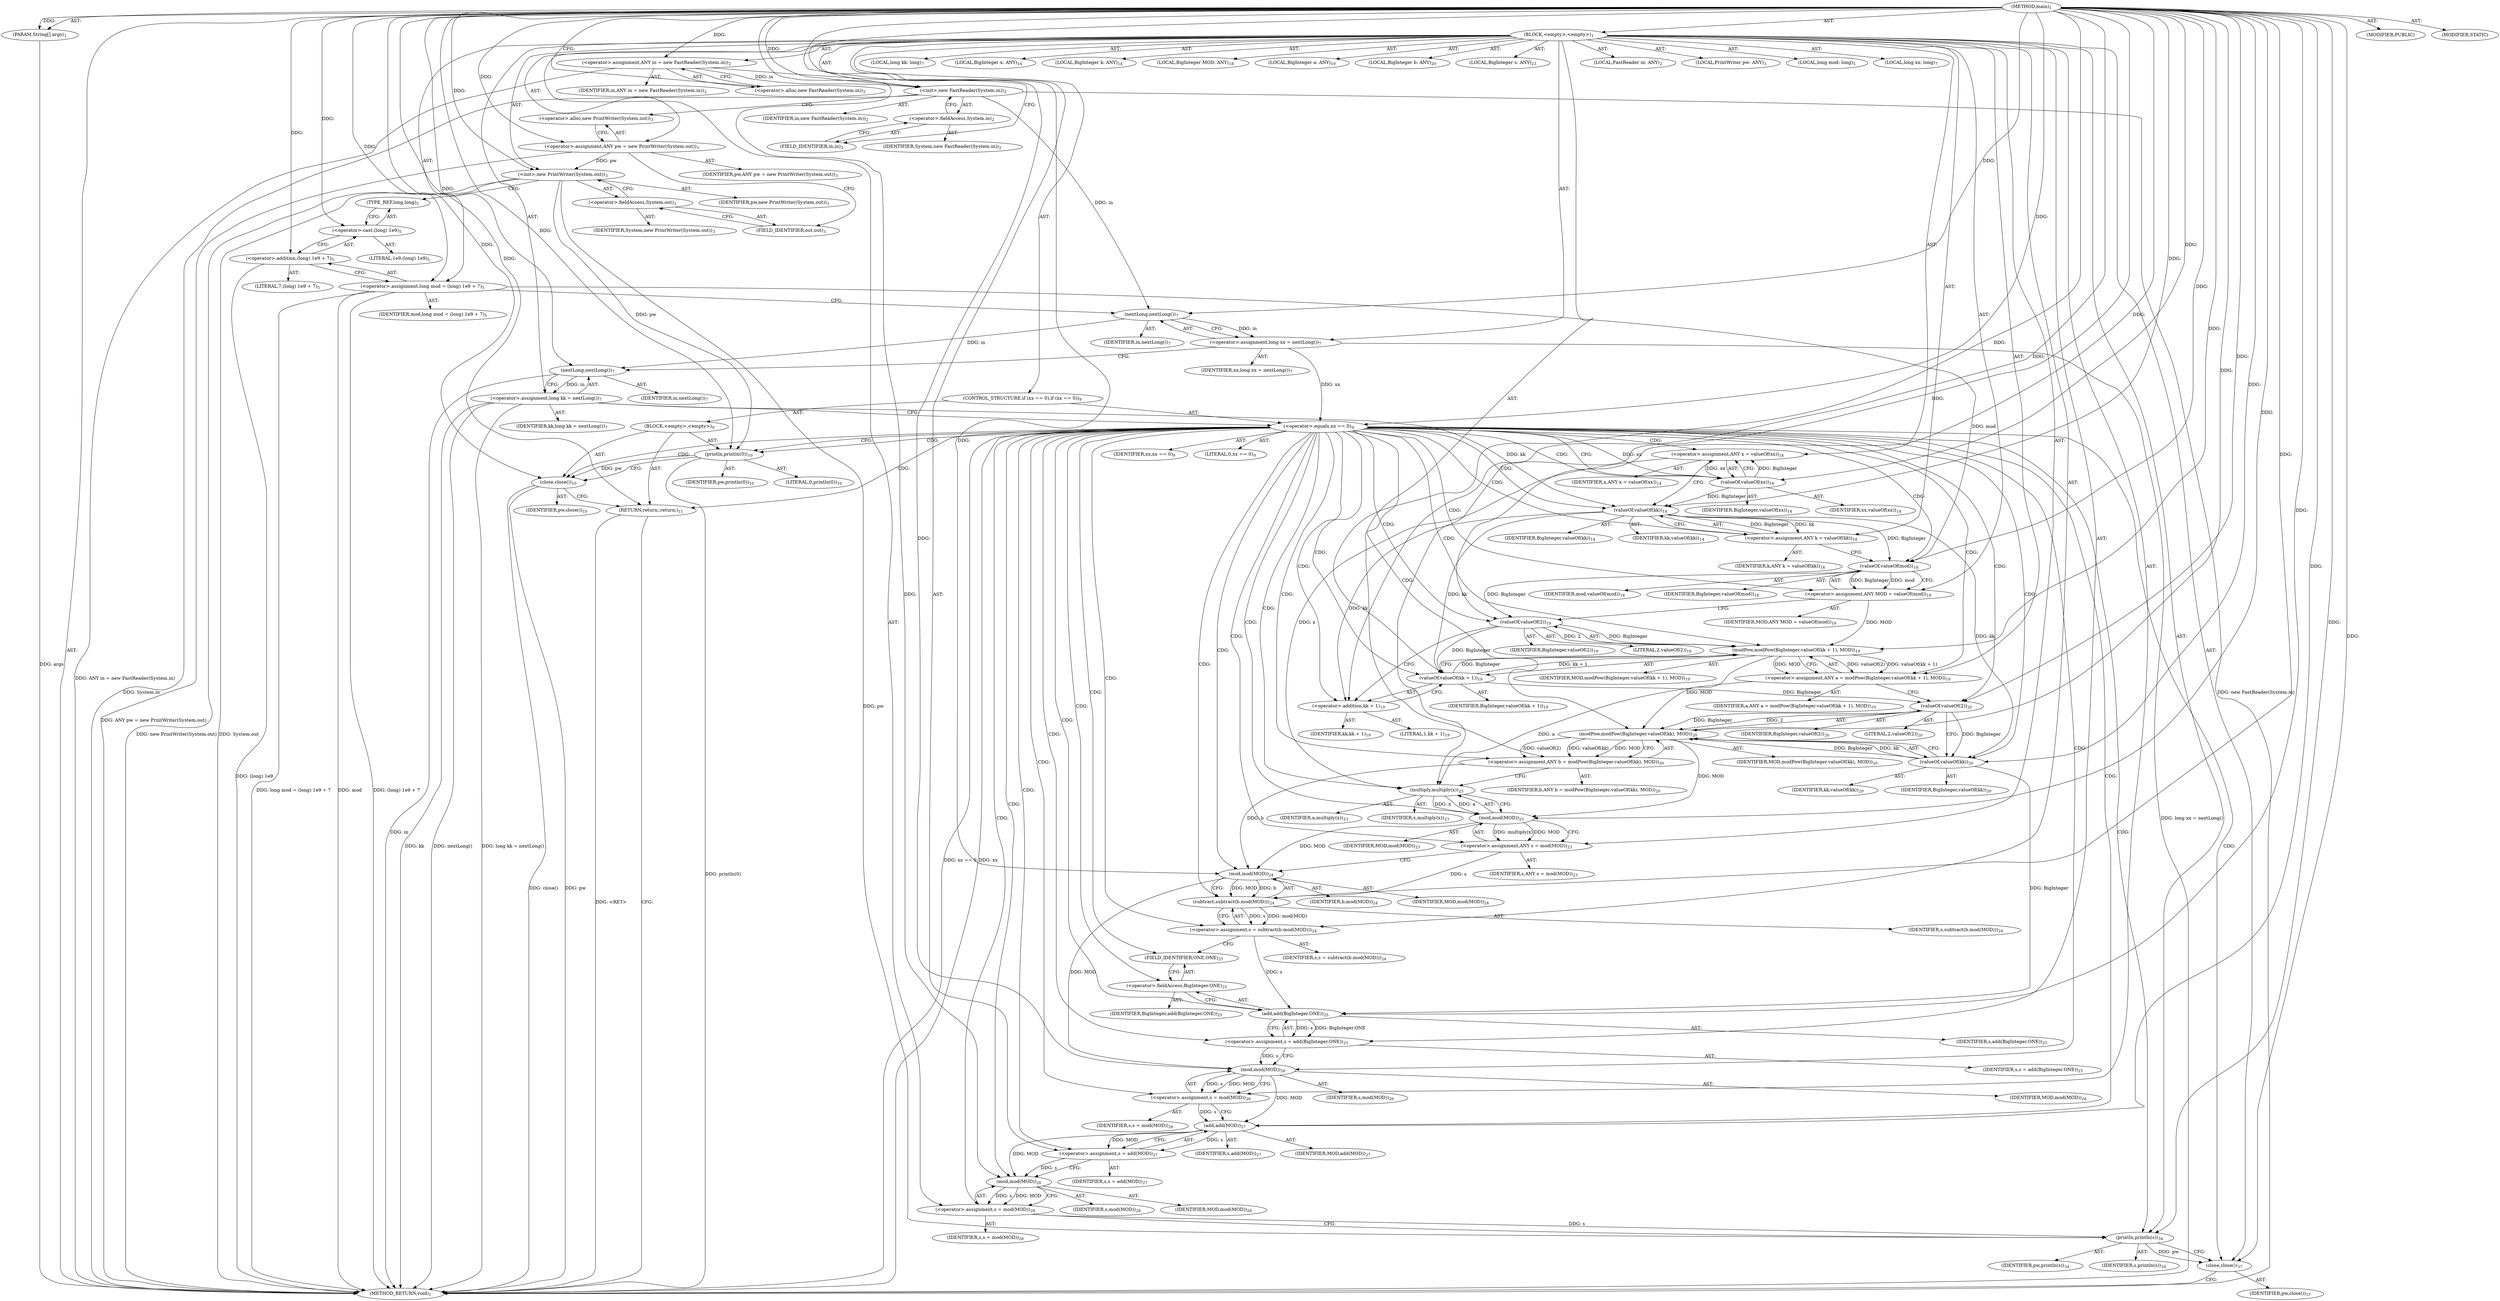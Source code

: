 digraph "main" {  
"21" [label = <(METHOD,main)<SUB>1</SUB>> ]
"22" [label = <(PARAM,String[] args)<SUB>1</SUB>> ]
"23" [label = <(BLOCK,&lt;empty&gt;,&lt;empty&gt;)<SUB>1</SUB>> ]
"4" [label = <(LOCAL,FastReader in: ANY)<SUB>2</SUB>> ]
"24" [label = <(&lt;operator&gt;.assignment,ANY in = new FastReader(System.in))<SUB>2</SUB>> ]
"25" [label = <(IDENTIFIER,in,ANY in = new FastReader(System.in))<SUB>2</SUB>> ]
"26" [label = <(&lt;operator&gt;.alloc,new FastReader(System.in))<SUB>2</SUB>> ]
"27" [label = <(&lt;init&gt;,new FastReader(System.in))<SUB>2</SUB>> ]
"3" [label = <(IDENTIFIER,in,new FastReader(System.in))<SUB>2</SUB>> ]
"28" [label = <(&lt;operator&gt;.fieldAccess,System.in)<SUB>2</SUB>> ]
"29" [label = <(IDENTIFIER,System,new FastReader(System.in))<SUB>2</SUB>> ]
"30" [label = <(FIELD_IDENTIFIER,in,in)<SUB>2</SUB>> ]
"6" [label = <(LOCAL,PrintWriter pw: ANY)<SUB>3</SUB>> ]
"31" [label = <(&lt;operator&gt;.assignment,ANY pw = new PrintWriter(System.out))<SUB>3</SUB>> ]
"32" [label = <(IDENTIFIER,pw,ANY pw = new PrintWriter(System.out))<SUB>3</SUB>> ]
"33" [label = <(&lt;operator&gt;.alloc,new PrintWriter(System.out))<SUB>3</SUB>> ]
"34" [label = <(&lt;init&gt;,new PrintWriter(System.out))<SUB>3</SUB>> ]
"5" [label = <(IDENTIFIER,pw,new PrintWriter(System.out))<SUB>3</SUB>> ]
"35" [label = <(&lt;operator&gt;.fieldAccess,System.out)<SUB>3</SUB>> ]
"36" [label = <(IDENTIFIER,System,new PrintWriter(System.out))<SUB>3</SUB>> ]
"37" [label = <(FIELD_IDENTIFIER,out,out)<SUB>3</SUB>> ]
"38" [label = <(LOCAL,long mod: long)<SUB>5</SUB>> ]
"39" [label = <(&lt;operator&gt;.assignment,long mod = (long) 1e9 + 7)<SUB>5</SUB>> ]
"40" [label = <(IDENTIFIER,mod,long mod = (long) 1e9 + 7)<SUB>5</SUB>> ]
"41" [label = <(&lt;operator&gt;.addition,(long) 1e9 + 7)<SUB>5</SUB>> ]
"42" [label = <(&lt;operator&gt;.cast,(long) 1e9)<SUB>5</SUB>> ]
"43" [label = <(TYPE_REF,long,long)<SUB>5</SUB>> ]
"44" [label = <(LITERAL,1e9,(long) 1e9)<SUB>5</SUB>> ]
"45" [label = <(LITERAL,7,(long) 1e9 + 7)<SUB>5</SUB>> ]
"46" [label = <(LOCAL,long xx: long)<SUB>7</SUB>> ]
"47" [label = <(LOCAL,long kk: long)<SUB>7</SUB>> ]
"48" [label = <(&lt;operator&gt;.assignment,long xx = nextLong())<SUB>7</SUB>> ]
"49" [label = <(IDENTIFIER,xx,long xx = nextLong())<SUB>7</SUB>> ]
"50" [label = <(nextLong,nextLong())<SUB>7</SUB>> ]
"51" [label = <(IDENTIFIER,in,nextLong())<SUB>7</SUB>> ]
"52" [label = <(&lt;operator&gt;.assignment,long kk = nextLong())<SUB>7</SUB>> ]
"53" [label = <(IDENTIFIER,kk,long kk = nextLong())<SUB>7</SUB>> ]
"54" [label = <(nextLong,nextLong())<SUB>7</SUB>> ]
"55" [label = <(IDENTIFIER,in,nextLong())<SUB>7</SUB>> ]
"56" [label = <(CONTROL_STRUCTURE,if (xx == 0),if (xx == 0))<SUB>9</SUB>> ]
"57" [label = <(&lt;operator&gt;.equals,xx == 0)<SUB>9</SUB>> ]
"58" [label = <(IDENTIFIER,xx,xx == 0)<SUB>9</SUB>> ]
"59" [label = <(LITERAL,0,xx == 0)<SUB>9</SUB>> ]
"60" [label = <(BLOCK,&lt;empty&gt;,&lt;empty&gt;)<SUB>9</SUB>> ]
"61" [label = <(println,println(0))<SUB>10</SUB>> ]
"62" [label = <(IDENTIFIER,pw,println(0))<SUB>10</SUB>> ]
"63" [label = <(LITERAL,0,println(0))<SUB>10</SUB>> ]
"64" [label = <(close,close())<SUB>10</SUB>> ]
"65" [label = <(IDENTIFIER,pw,close())<SUB>10</SUB>> ]
"66" [label = <(RETURN,return;,return;)<SUB>11</SUB>> ]
"67" [label = <(LOCAL,BigInteger x: ANY)<SUB>14</SUB>> ]
"68" [label = <(LOCAL,BigInteger k: ANY)<SUB>14</SUB>> ]
"69" [label = <(&lt;operator&gt;.assignment,ANY x = valueOf(xx))<SUB>14</SUB>> ]
"70" [label = <(IDENTIFIER,x,ANY x = valueOf(xx))<SUB>14</SUB>> ]
"71" [label = <(valueOf,valueOf(xx))<SUB>14</SUB>> ]
"72" [label = <(IDENTIFIER,BigInteger,valueOf(xx))<SUB>14</SUB>> ]
"73" [label = <(IDENTIFIER,xx,valueOf(xx))<SUB>14</SUB>> ]
"74" [label = <(&lt;operator&gt;.assignment,ANY k = valueOf(kk))<SUB>14</SUB>> ]
"75" [label = <(IDENTIFIER,k,ANY k = valueOf(kk))<SUB>14</SUB>> ]
"76" [label = <(valueOf,valueOf(kk))<SUB>14</SUB>> ]
"77" [label = <(IDENTIFIER,BigInteger,valueOf(kk))<SUB>14</SUB>> ]
"78" [label = <(IDENTIFIER,kk,valueOf(kk))<SUB>14</SUB>> ]
"79" [label = <(LOCAL,BigInteger MOD: ANY)<SUB>18</SUB>> ]
"80" [label = <(&lt;operator&gt;.assignment,ANY MOD = valueOf(mod))<SUB>18</SUB>> ]
"81" [label = <(IDENTIFIER,MOD,ANY MOD = valueOf(mod))<SUB>18</SUB>> ]
"82" [label = <(valueOf,valueOf(mod))<SUB>18</SUB>> ]
"83" [label = <(IDENTIFIER,BigInteger,valueOf(mod))<SUB>18</SUB>> ]
"84" [label = <(IDENTIFIER,mod,valueOf(mod))<SUB>18</SUB>> ]
"85" [label = <(LOCAL,BigInteger a: ANY)<SUB>19</SUB>> ]
"86" [label = <(&lt;operator&gt;.assignment,ANY a = modPow(BigInteger.valueOf(kk + 1), MOD))<SUB>19</SUB>> ]
"87" [label = <(IDENTIFIER,a,ANY a = modPow(BigInteger.valueOf(kk + 1), MOD))<SUB>19</SUB>> ]
"88" [label = <(modPow,modPow(BigInteger.valueOf(kk + 1), MOD))<SUB>19</SUB>> ]
"89" [label = <(valueOf,valueOf(2))<SUB>19</SUB>> ]
"90" [label = <(IDENTIFIER,BigInteger,valueOf(2))<SUB>19</SUB>> ]
"91" [label = <(LITERAL,2,valueOf(2))<SUB>19</SUB>> ]
"92" [label = <(valueOf,valueOf(kk + 1))<SUB>19</SUB>> ]
"93" [label = <(IDENTIFIER,BigInteger,valueOf(kk + 1))<SUB>19</SUB>> ]
"94" [label = <(&lt;operator&gt;.addition,kk + 1)<SUB>19</SUB>> ]
"95" [label = <(IDENTIFIER,kk,kk + 1)<SUB>19</SUB>> ]
"96" [label = <(LITERAL,1,kk + 1)<SUB>19</SUB>> ]
"97" [label = <(IDENTIFIER,MOD,modPow(BigInteger.valueOf(kk + 1), MOD))<SUB>19</SUB>> ]
"98" [label = <(LOCAL,BigInteger b: ANY)<SUB>20</SUB>> ]
"99" [label = <(&lt;operator&gt;.assignment,ANY b = modPow(BigInteger.valueOf(kk), MOD))<SUB>20</SUB>> ]
"100" [label = <(IDENTIFIER,b,ANY b = modPow(BigInteger.valueOf(kk), MOD))<SUB>20</SUB>> ]
"101" [label = <(modPow,modPow(BigInteger.valueOf(kk), MOD))<SUB>20</SUB>> ]
"102" [label = <(valueOf,valueOf(2))<SUB>20</SUB>> ]
"103" [label = <(IDENTIFIER,BigInteger,valueOf(2))<SUB>20</SUB>> ]
"104" [label = <(LITERAL,2,valueOf(2))<SUB>20</SUB>> ]
"105" [label = <(valueOf,valueOf(kk))<SUB>20</SUB>> ]
"106" [label = <(IDENTIFIER,BigInteger,valueOf(kk))<SUB>20</SUB>> ]
"107" [label = <(IDENTIFIER,kk,valueOf(kk))<SUB>20</SUB>> ]
"108" [label = <(IDENTIFIER,MOD,modPow(BigInteger.valueOf(kk), MOD))<SUB>20</SUB>> ]
"109" [label = <(LOCAL,BigInteger s: ANY)<SUB>23</SUB>> ]
"110" [label = <(&lt;operator&gt;.assignment,ANY s = mod(MOD))<SUB>23</SUB>> ]
"111" [label = <(IDENTIFIER,s,ANY s = mod(MOD))<SUB>23</SUB>> ]
"112" [label = <(mod,mod(MOD))<SUB>23</SUB>> ]
"113" [label = <(multiply,multiply(x))<SUB>23</SUB>> ]
"114" [label = <(IDENTIFIER,a,multiply(x))<SUB>23</SUB>> ]
"115" [label = <(IDENTIFIER,x,multiply(x))<SUB>23</SUB>> ]
"116" [label = <(IDENTIFIER,MOD,mod(MOD))<SUB>23</SUB>> ]
"117" [label = <(&lt;operator&gt;.assignment,s = subtract(b.mod(MOD)))<SUB>24</SUB>> ]
"118" [label = <(IDENTIFIER,s,s = subtract(b.mod(MOD)))<SUB>24</SUB>> ]
"119" [label = <(subtract,subtract(b.mod(MOD)))<SUB>24</SUB>> ]
"120" [label = <(IDENTIFIER,s,subtract(b.mod(MOD)))<SUB>24</SUB>> ]
"121" [label = <(mod,mod(MOD))<SUB>24</SUB>> ]
"122" [label = <(IDENTIFIER,b,mod(MOD))<SUB>24</SUB>> ]
"123" [label = <(IDENTIFIER,MOD,mod(MOD))<SUB>24</SUB>> ]
"124" [label = <(&lt;operator&gt;.assignment,s = add(BigInteger.ONE))<SUB>25</SUB>> ]
"125" [label = <(IDENTIFIER,s,s = add(BigInteger.ONE))<SUB>25</SUB>> ]
"126" [label = <(add,add(BigInteger.ONE))<SUB>25</SUB>> ]
"127" [label = <(IDENTIFIER,s,add(BigInteger.ONE))<SUB>25</SUB>> ]
"128" [label = <(&lt;operator&gt;.fieldAccess,BigInteger.ONE)<SUB>25</SUB>> ]
"129" [label = <(IDENTIFIER,BigInteger,add(BigInteger.ONE))<SUB>25</SUB>> ]
"130" [label = <(FIELD_IDENTIFIER,ONE,ONE)<SUB>25</SUB>> ]
"131" [label = <(&lt;operator&gt;.assignment,s = mod(MOD))<SUB>26</SUB>> ]
"132" [label = <(IDENTIFIER,s,s = mod(MOD))<SUB>26</SUB>> ]
"133" [label = <(mod,mod(MOD))<SUB>26</SUB>> ]
"134" [label = <(IDENTIFIER,s,mod(MOD))<SUB>26</SUB>> ]
"135" [label = <(IDENTIFIER,MOD,mod(MOD))<SUB>26</SUB>> ]
"136" [label = <(&lt;operator&gt;.assignment,s = add(MOD))<SUB>27</SUB>> ]
"137" [label = <(IDENTIFIER,s,s = add(MOD))<SUB>27</SUB>> ]
"138" [label = <(add,add(MOD))<SUB>27</SUB>> ]
"139" [label = <(IDENTIFIER,s,add(MOD))<SUB>27</SUB>> ]
"140" [label = <(IDENTIFIER,MOD,add(MOD))<SUB>27</SUB>> ]
"141" [label = <(&lt;operator&gt;.assignment,s = mod(MOD))<SUB>28</SUB>> ]
"142" [label = <(IDENTIFIER,s,s = mod(MOD))<SUB>28</SUB>> ]
"143" [label = <(mod,mod(MOD))<SUB>28</SUB>> ]
"144" [label = <(IDENTIFIER,s,mod(MOD))<SUB>28</SUB>> ]
"145" [label = <(IDENTIFIER,MOD,mod(MOD))<SUB>28</SUB>> ]
"146" [label = <(println,println(s))<SUB>34</SUB>> ]
"147" [label = <(IDENTIFIER,pw,println(s))<SUB>34</SUB>> ]
"148" [label = <(IDENTIFIER,s,println(s))<SUB>34</SUB>> ]
"149" [label = <(close,close())<SUB>37</SUB>> ]
"150" [label = <(IDENTIFIER,pw,close())<SUB>37</SUB>> ]
"151" [label = <(MODIFIER,PUBLIC)> ]
"152" [label = <(MODIFIER,STATIC)> ]
"153" [label = <(METHOD_RETURN,void)<SUB>1</SUB>> ]
  "21" -> "22"  [ label = "AST: "] 
  "21" -> "23"  [ label = "AST: "] 
  "21" -> "151"  [ label = "AST: "] 
  "21" -> "152"  [ label = "AST: "] 
  "21" -> "153"  [ label = "AST: "] 
  "23" -> "4"  [ label = "AST: "] 
  "23" -> "24"  [ label = "AST: "] 
  "23" -> "27"  [ label = "AST: "] 
  "23" -> "6"  [ label = "AST: "] 
  "23" -> "31"  [ label = "AST: "] 
  "23" -> "34"  [ label = "AST: "] 
  "23" -> "38"  [ label = "AST: "] 
  "23" -> "39"  [ label = "AST: "] 
  "23" -> "46"  [ label = "AST: "] 
  "23" -> "47"  [ label = "AST: "] 
  "23" -> "48"  [ label = "AST: "] 
  "23" -> "52"  [ label = "AST: "] 
  "23" -> "56"  [ label = "AST: "] 
  "23" -> "67"  [ label = "AST: "] 
  "23" -> "68"  [ label = "AST: "] 
  "23" -> "69"  [ label = "AST: "] 
  "23" -> "74"  [ label = "AST: "] 
  "23" -> "79"  [ label = "AST: "] 
  "23" -> "80"  [ label = "AST: "] 
  "23" -> "85"  [ label = "AST: "] 
  "23" -> "86"  [ label = "AST: "] 
  "23" -> "98"  [ label = "AST: "] 
  "23" -> "99"  [ label = "AST: "] 
  "23" -> "109"  [ label = "AST: "] 
  "23" -> "110"  [ label = "AST: "] 
  "23" -> "117"  [ label = "AST: "] 
  "23" -> "124"  [ label = "AST: "] 
  "23" -> "131"  [ label = "AST: "] 
  "23" -> "136"  [ label = "AST: "] 
  "23" -> "141"  [ label = "AST: "] 
  "23" -> "146"  [ label = "AST: "] 
  "23" -> "149"  [ label = "AST: "] 
  "24" -> "25"  [ label = "AST: "] 
  "24" -> "26"  [ label = "AST: "] 
  "27" -> "3"  [ label = "AST: "] 
  "27" -> "28"  [ label = "AST: "] 
  "28" -> "29"  [ label = "AST: "] 
  "28" -> "30"  [ label = "AST: "] 
  "31" -> "32"  [ label = "AST: "] 
  "31" -> "33"  [ label = "AST: "] 
  "34" -> "5"  [ label = "AST: "] 
  "34" -> "35"  [ label = "AST: "] 
  "35" -> "36"  [ label = "AST: "] 
  "35" -> "37"  [ label = "AST: "] 
  "39" -> "40"  [ label = "AST: "] 
  "39" -> "41"  [ label = "AST: "] 
  "41" -> "42"  [ label = "AST: "] 
  "41" -> "45"  [ label = "AST: "] 
  "42" -> "43"  [ label = "AST: "] 
  "42" -> "44"  [ label = "AST: "] 
  "48" -> "49"  [ label = "AST: "] 
  "48" -> "50"  [ label = "AST: "] 
  "50" -> "51"  [ label = "AST: "] 
  "52" -> "53"  [ label = "AST: "] 
  "52" -> "54"  [ label = "AST: "] 
  "54" -> "55"  [ label = "AST: "] 
  "56" -> "57"  [ label = "AST: "] 
  "56" -> "60"  [ label = "AST: "] 
  "57" -> "58"  [ label = "AST: "] 
  "57" -> "59"  [ label = "AST: "] 
  "60" -> "61"  [ label = "AST: "] 
  "60" -> "64"  [ label = "AST: "] 
  "60" -> "66"  [ label = "AST: "] 
  "61" -> "62"  [ label = "AST: "] 
  "61" -> "63"  [ label = "AST: "] 
  "64" -> "65"  [ label = "AST: "] 
  "69" -> "70"  [ label = "AST: "] 
  "69" -> "71"  [ label = "AST: "] 
  "71" -> "72"  [ label = "AST: "] 
  "71" -> "73"  [ label = "AST: "] 
  "74" -> "75"  [ label = "AST: "] 
  "74" -> "76"  [ label = "AST: "] 
  "76" -> "77"  [ label = "AST: "] 
  "76" -> "78"  [ label = "AST: "] 
  "80" -> "81"  [ label = "AST: "] 
  "80" -> "82"  [ label = "AST: "] 
  "82" -> "83"  [ label = "AST: "] 
  "82" -> "84"  [ label = "AST: "] 
  "86" -> "87"  [ label = "AST: "] 
  "86" -> "88"  [ label = "AST: "] 
  "88" -> "89"  [ label = "AST: "] 
  "88" -> "92"  [ label = "AST: "] 
  "88" -> "97"  [ label = "AST: "] 
  "89" -> "90"  [ label = "AST: "] 
  "89" -> "91"  [ label = "AST: "] 
  "92" -> "93"  [ label = "AST: "] 
  "92" -> "94"  [ label = "AST: "] 
  "94" -> "95"  [ label = "AST: "] 
  "94" -> "96"  [ label = "AST: "] 
  "99" -> "100"  [ label = "AST: "] 
  "99" -> "101"  [ label = "AST: "] 
  "101" -> "102"  [ label = "AST: "] 
  "101" -> "105"  [ label = "AST: "] 
  "101" -> "108"  [ label = "AST: "] 
  "102" -> "103"  [ label = "AST: "] 
  "102" -> "104"  [ label = "AST: "] 
  "105" -> "106"  [ label = "AST: "] 
  "105" -> "107"  [ label = "AST: "] 
  "110" -> "111"  [ label = "AST: "] 
  "110" -> "112"  [ label = "AST: "] 
  "112" -> "113"  [ label = "AST: "] 
  "112" -> "116"  [ label = "AST: "] 
  "113" -> "114"  [ label = "AST: "] 
  "113" -> "115"  [ label = "AST: "] 
  "117" -> "118"  [ label = "AST: "] 
  "117" -> "119"  [ label = "AST: "] 
  "119" -> "120"  [ label = "AST: "] 
  "119" -> "121"  [ label = "AST: "] 
  "121" -> "122"  [ label = "AST: "] 
  "121" -> "123"  [ label = "AST: "] 
  "124" -> "125"  [ label = "AST: "] 
  "124" -> "126"  [ label = "AST: "] 
  "126" -> "127"  [ label = "AST: "] 
  "126" -> "128"  [ label = "AST: "] 
  "128" -> "129"  [ label = "AST: "] 
  "128" -> "130"  [ label = "AST: "] 
  "131" -> "132"  [ label = "AST: "] 
  "131" -> "133"  [ label = "AST: "] 
  "133" -> "134"  [ label = "AST: "] 
  "133" -> "135"  [ label = "AST: "] 
  "136" -> "137"  [ label = "AST: "] 
  "136" -> "138"  [ label = "AST: "] 
  "138" -> "139"  [ label = "AST: "] 
  "138" -> "140"  [ label = "AST: "] 
  "141" -> "142"  [ label = "AST: "] 
  "141" -> "143"  [ label = "AST: "] 
  "143" -> "144"  [ label = "AST: "] 
  "143" -> "145"  [ label = "AST: "] 
  "146" -> "147"  [ label = "AST: "] 
  "146" -> "148"  [ label = "AST: "] 
  "149" -> "150"  [ label = "AST: "] 
  "24" -> "30"  [ label = "CFG: "] 
  "27" -> "33"  [ label = "CFG: "] 
  "31" -> "37"  [ label = "CFG: "] 
  "34" -> "43"  [ label = "CFG: "] 
  "39" -> "50"  [ label = "CFG: "] 
  "48" -> "54"  [ label = "CFG: "] 
  "52" -> "57"  [ label = "CFG: "] 
  "69" -> "76"  [ label = "CFG: "] 
  "74" -> "82"  [ label = "CFG: "] 
  "80" -> "89"  [ label = "CFG: "] 
  "86" -> "102"  [ label = "CFG: "] 
  "99" -> "113"  [ label = "CFG: "] 
  "110" -> "121"  [ label = "CFG: "] 
  "117" -> "130"  [ label = "CFG: "] 
  "124" -> "133"  [ label = "CFG: "] 
  "131" -> "138"  [ label = "CFG: "] 
  "136" -> "143"  [ label = "CFG: "] 
  "141" -> "146"  [ label = "CFG: "] 
  "146" -> "149"  [ label = "CFG: "] 
  "149" -> "153"  [ label = "CFG: "] 
  "26" -> "24"  [ label = "CFG: "] 
  "28" -> "27"  [ label = "CFG: "] 
  "33" -> "31"  [ label = "CFG: "] 
  "35" -> "34"  [ label = "CFG: "] 
  "41" -> "39"  [ label = "CFG: "] 
  "50" -> "48"  [ label = "CFG: "] 
  "54" -> "52"  [ label = "CFG: "] 
  "57" -> "61"  [ label = "CFG: "] 
  "57" -> "71"  [ label = "CFG: "] 
  "71" -> "69"  [ label = "CFG: "] 
  "76" -> "74"  [ label = "CFG: "] 
  "82" -> "80"  [ label = "CFG: "] 
  "88" -> "86"  [ label = "CFG: "] 
  "101" -> "99"  [ label = "CFG: "] 
  "112" -> "110"  [ label = "CFG: "] 
  "119" -> "117"  [ label = "CFG: "] 
  "126" -> "124"  [ label = "CFG: "] 
  "133" -> "131"  [ label = "CFG: "] 
  "138" -> "136"  [ label = "CFG: "] 
  "143" -> "141"  [ label = "CFG: "] 
  "30" -> "28"  [ label = "CFG: "] 
  "37" -> "35"  [ label = "CFG: "] 
  "42" -> "41"  [ label = "CFG: "] 
  "61" -> "64"  [ label = "CFG: "] 
  "64" -> "66"  [ label = "CFG: "] 
  "66" -> "153"  [ label = "CFG: "] 
  "89" -> "94"  [ label = "CFG: "] 
  "92" -> "88"  [ label = "CFG: "] 
  "102" -> "105"  [ label = "CFG: "] 
  "105" -> "101"  [ label = "CFG: "] 
  "113" -> "112"  [ label = "CFG: "] 
  "121" -> "119"  [ label = "CFG: "] 
  "128" -> "126"  [ label = "CFG: "] 
  "43" -> "42"  [ label = "CFG: "] 
  "94" -> "92"  [ label = "CFG: "] 
  "130" -> "128"  [ label = "CFG: "] 
  "21" -> "26"  [ label = "CFG: "] 
  "66" -> "153"  [ label = "DDG: &lt;RET&gt;"] 
  "22" -> "153"  [ label = "DDG: args"] 
  "24" -> "153"  [ label = "DDG: ANY in = new FastReader(System.in)"] 
  "27" -> "153"  [ label = "DDG: System.in"] 
  "27" -> "153"  [ label = "DDG: new FastReader(System.in)"] 
  "31" -> "153"  [ label = "DDG: ANY pw = new PrintWriter(System.out)"] 
  "34" -> "153"  [ label = "DDG: System.out"] 
  "34" -> "153"  [ label = "DDG: new PrintWriter(System.out)"] 
  "39" -> "153"  [ label = "DDG: mod"] 
  "41" -> "153"  [ label = "DDG: (long) 1e9"] 
  "39" -> "153"  [ label = "DDG: (long) 1e9 + 7"] 
  "39" -> "153"  [ label = "DDG: long mod = (long) 1e9 + 7"] 
  "48" -> "153"  [ label = "DDG: long xx = nextLong()"] 
  "52" -> "153"  [ label = "DDG: kk"] 
  "54" -> "153"  [ label = "DDG: in"] 
  "52" -> "153"  [ label = "DDG: nextLong()"] 
  "52" -> "153"  [ label = "DDG: long kk = nextLong()"] 
  "57" -> "153"  [ label = "DDG: xx"] 
  "57" -> "153"  [ label = "DDG: xx == 0"] 
  "61" -> "153"  [ label = "DDG: println(0)"] 
  "64" -> "153"  [ label = "DDG: pw"] 
  "64" -> "153"  [ label = "DDG: close()"] 
  "21" -> "22"  [ label = "DDG: "] 
  "21" -> "24"  [ label = "DDG: "] 
  "21" -> "31"  [ label = "DDG: "] 
  "21" -> "39"  [ label = "DDG: "] 
  "50" -> "48"  [ label = "DDG: in"] 
  "54" -> "52"  [ label = "DDG: in"] 
  "71" -> "69"  [ label = "DDG: BigInteger"] 
  "71" -> "69"  [ label = "DDG: xx"] 
  "76" -> "74"  [ label = "DDG: BigInteger"] 
  "76" -> "74"  [ label = "DDG: kk"] 
  "82" -> "80"  [ label = "DDG: BigInteger"] 
  "82" -> "80"  [ label = "DDG: mod"] 
  "88" -> "86"  [ label = "DDG: valueOf(2)"] 
  "88" -> "86"  [ label = "DDG: valueOf(kk + 1)"] 
  "88" -> "86"  [ label = "DDG: MOD"] 
  "101" -> "99"  [ label = "DDG: valueOf(2)"] 
  "101" -> "99"  [ label = "DDG: valueOf(kk)"] 
  "101" -> "99"  [ label = "DDG: MOD"] 
  "112" -> "110"  [ label = "DDG: multiply(x)"] 
  "112" -> "110"  [ label = "DDG: MOD"] 
  "119" -> "117"  [ label = "DDG: s"] 
  "119" -> "117"  [ label = "DDG: mod(MOD)"] 
  "126" -> "124"  [ label = "DDG: s"] 
  "126" -> "124"  [ label = "DDG: BigInteger.ONE"] 
  "133" -> "131"  [ label = "DDG: s"] 
  "133" -> "131"  [ label = "DDG: MOD"] 
  "138" -> "136"  [ label = "DDG: s"] 
  "138" -> "136"  [ label = "DDG: MOD"] 
  "143" -> "141"  [ label = "DDG: s"] 
  "143" -> "141"  [ label = "DDG: MOD"] 
  "24" -> "27"  [ label = "DDG: in"] 
  "21" -> "27"  [ label = "DDG: "] 
  "31" -> "34"  [ label = "DDG: pw"] 
  "21" -> "34"  [ label = "DDG: "] 
  "34" -> "146"  [ label = "DDG: pw"] 
  "21" -> "146"  [ label = "DDG: "] 
  "141" -> "146"  [ label = "DDG: s"] 
  "146" -> "149"  [ label = "DDG: pw"] 
  "21" -> "149"  [ label = "DDG: "] 
  "21" -> "41"  [ label = "DDG: "] 
  "27" -> "50"  [ label = "DDG: in"] 
  "21" -> "50"  [ label = "DDG: "] 
  "50" -> "54"  [ label = "DDG: in"] 
  "21" -> "54"  [ label = "DDG: "] 
  "48" -> "57"  [ label = "DDG: xx"] 
  "21" -> "57"  [ label = "DDG: "] 
  "21" -> "66"  [ label = "DDG: "] 
  "21" -> "71"  [ label = "DDG: "] 
  "57" -> "71"  [ label = "DDG: xx"] 
  "71" -> "76"  [ label = "DDG: BigInteger"] 
  "21" -> "76"  [ label = "DDG: "] 
  "52" -> "76"  [ label = "DDG: kk"] 
  "76" -> "82"  [ label = "DDG: BigInteger"] 
  "21" -> "82"  [ label = "DDG: "] 
  "39" -> "82"  [ label = "DDG: mod"] 
  "89" -> "88"  [ label = "DDG: BigInteger"] 
  "89" -> "88"  [ label = "DDG: 2"] 
  "92" -> "88"  [ label = "DDG: BigInteger"] 
  "92" -> "88"  [ label = "DDG: kk + 1"] 
  "80" -> "88"  [ label = "DDG: MOD"] 
  "21" -> "88"  [ label = "DDG: "] 
  "102" -> "101"  [ label = "DDG: BigInteger"] 
  "102" -> "101"  [ label = "DDG: 2"] 
  "105" -> "101"  [ label = "DDG: BigInteger"] 
  "105" -> "101"  [ label = "DDG: kk"] 
  "88" -> "101"  [ label = "DDG: MOD"] 
  "21" -> "101"  [ label = "DDG: "] 
  "113" -> "112"  [ label = "DDG: a"] 
  "113" -> "112"  [ label = "DDG: x"] 
  "101" -> "112"  [ label = "DDG: MOD"] 
  "21" -> "112"  [ label = "DDG: "] 
  "110" -> "119"  [ label = "DDG: s"] 
  "21" -> "119"  [ label = "DDG: "] 
  "121" -> "119"  [ label = "DDG: b"] 
  "121" -> "119"  [ label = "DDG: MOD"] 
  "117" -> "126"  [ label = "DDG: s"] 
  "21" -> "126"  [ label = "DDG: "] 
  "105" -> "126"  [ label = "DDG: BigInteger"] 
  "124" -> "133"  [ label = "DDG: s"] 
  "21" -> "133"  [ label = "DDG: "] 
  "121" -> "133"  [ label = "DDG: MOD"] 
  "131" -> "138"  [ label = "DDG: s"] 
  "21" -> "138"  [ label = "DDG: "] 
  "133" -> "138"  [ label = "DDG: MOD"] 
  "136" -> "143"  [ label = "DDG: s"] 
  "21" -> "143"  [ label = "DDG: "] 
  "138" -> "143"  [ label = "DDG: MOD"] 
  "21" -> "42"  [ label = "DDG: "] 
  "34" -> "61"  [ label = "DDG: pw"] 
  "21" -> "61"  [ label = "DDG: "] 
  "61" -> "64"  [ label = "DDG: pw"] 
  "21" -> "64"  [ label = "DDG: "] 
  "82" -> "89"  [ label = "DDG: BigInteger"] 
  "21" -> "89"  [ label = "DDG: "] 
  "89" -> "92"  [ label = "DDG: BigInteger"] 
  "21" -> "92"  [ label = "DDG: "] 
  "76" -> "92"  [ label = "DDG: kk"] 
  "92" -> "102"  [ label = "DDG: BigInteger"] 
  "21" -> "102"  [ label = "DDG: "] 
  "102" -> "105"  [ label = "DDG: BigInteger"] 
  "21" -> "105"  [ label = "DDG: "] 
  "76" -> "105"  [ label = "DDG: kk"] 
  "86" -> "113"  [ label = "DDG: a"] 
  "21" -> "113"  [ label = "DDG: "] 
  "69" -> "113"  [ label = "DDG: x"] 
  "99" -> "121"  [ label = "DDG: b"] 
  "21" -> "121"  [ label = "DDG: "] 
  "112" -> "121"  [ label = "DDG: MOD"] 
  "76" -> "94"  [ label = "DDG: kk"] 
  "21" -> "94"  [ label = "DDG: "] 
  "57" -> "94"  [ label = "CDG: "] 
  "57" -> "141"  [ label = "CDG: "] 
  "57" -> "64"  [ label = "CDG: "] 
  "57" -> "89"  [ label = "CDG: "] 
  "57" -> "66"  [ label = "CDG: "] 
  "57" -> "113"  [ label = "CDG: "] 
  "57" -> "136"  [ label = "CDG: "] 
  "57" -> "146"  [ label = "CDG: "] 
  "57" -> "99"  [ label = "CDG: "] 
  "57" -> "128"  [ label = "CDG: "] 
  "57" -> "102"  [ label = "CDG: "] 
  "57" -> "131"  [ label = "CDG: "] 
  "57" -> "149"  [ label = "CDG: "] 
  "57" -> "69"  [ label = "CDG: "] 
  "57" -> "74"  [ label = "CDG: "] 
  "57" -> "119"  [ label = "CDG: "] 
  "57" -> "121"  [ label = "CDG: "] 
  "57" -> "92"  [ label = "CDG: "] 
  "57" -> "76"  [ label = "CDG: "] 
  "57" -> "112"  [ label = "CDG: "] 
  "57" -> "138"  [ label = "CDG: "] 
  "57" -> "82"  [ label = "CDG: "] 
  "57" -> "101"  [ label = "CDG: "] 
  "57" -> "143"  [ label = "CDG: "] 
  "57" -> "126"  [ label = "CDG: "] 
  "57" -> "80"  [ label = "CDG: "] 
  "57" -> "61"  [ label = "CDG: "] 
  "57" -> "71"  [ label = "CDG: "] 
  "57" -> "105"  [ label = "CDG: "] 
  "57" -> "130"  [ label = "CDG: "] 
  "57" -> "88"  [ label = "CDG: "] 
  "57" -> "110"  [ label = "CDG: "] 
  "57" -> "117"  [ label = "CDG: "] 
  "57" -> "124"  [ label = "CDG: "] 
  "57" -> "133"  [ label = "CDG: "] 
  "57" -> "86"  [ label = "CDG: "] 
}
